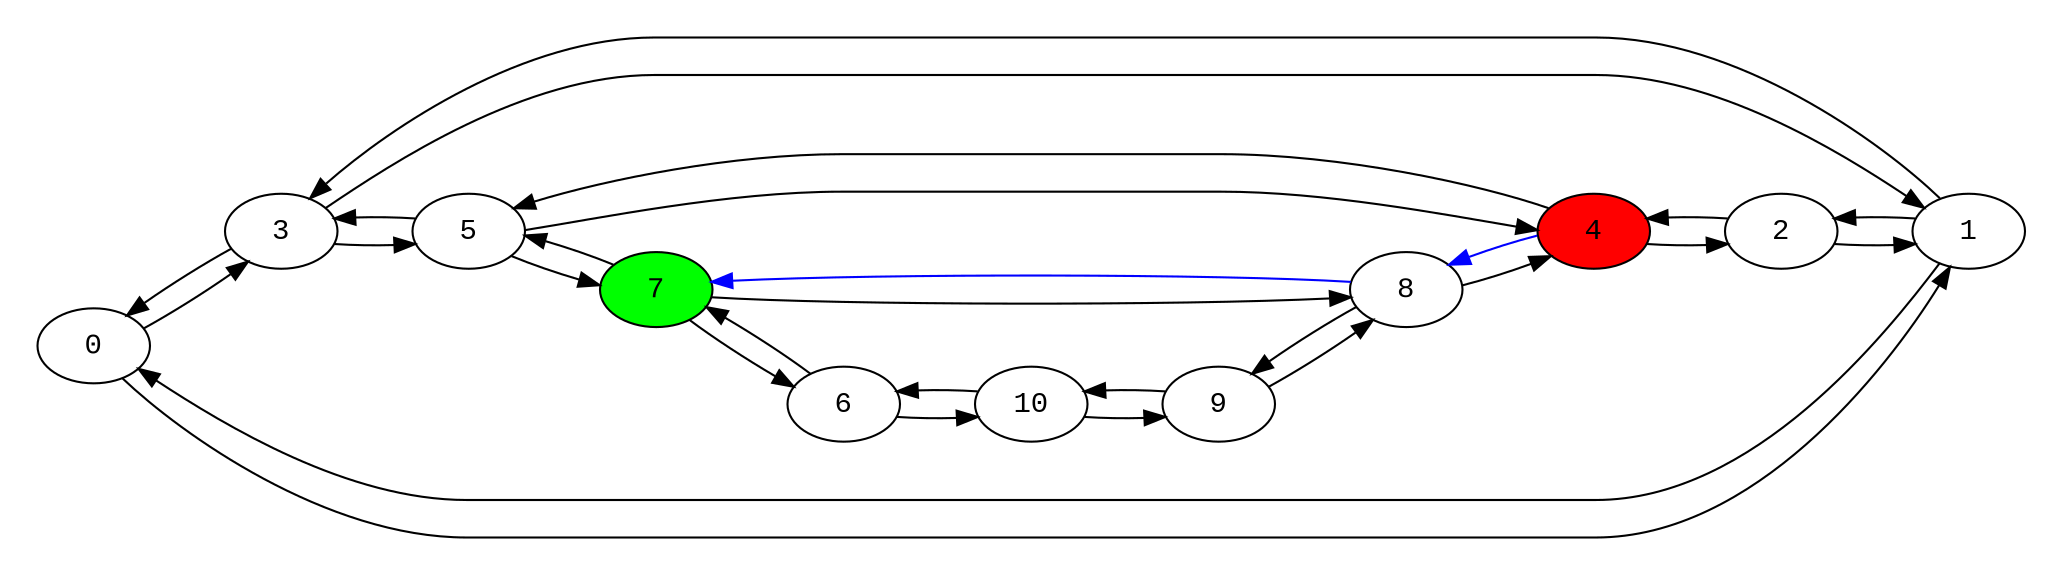digraph 1 {
graph[fontname="CourierNew";rankdir="LR";pad="0.25"]
node[fontname="CourierNew" target="_parent"]
edge[fontname="CourierNew"]

0->3
0->1
1->3
1->2
1->0
2->4
2->1
3->5
3->1
3->0
4->8 [color=blue]

4->5
4->2
5->7
5->4
5->3
6->10
6->7
7->8
7->6
7->5
8->9
8->7 [color=blue]

8->4
9->10
9->8
10->9
10->6

4[style=filled, fillcolor=red]
7[style=filled, fillcolor=green]
}
